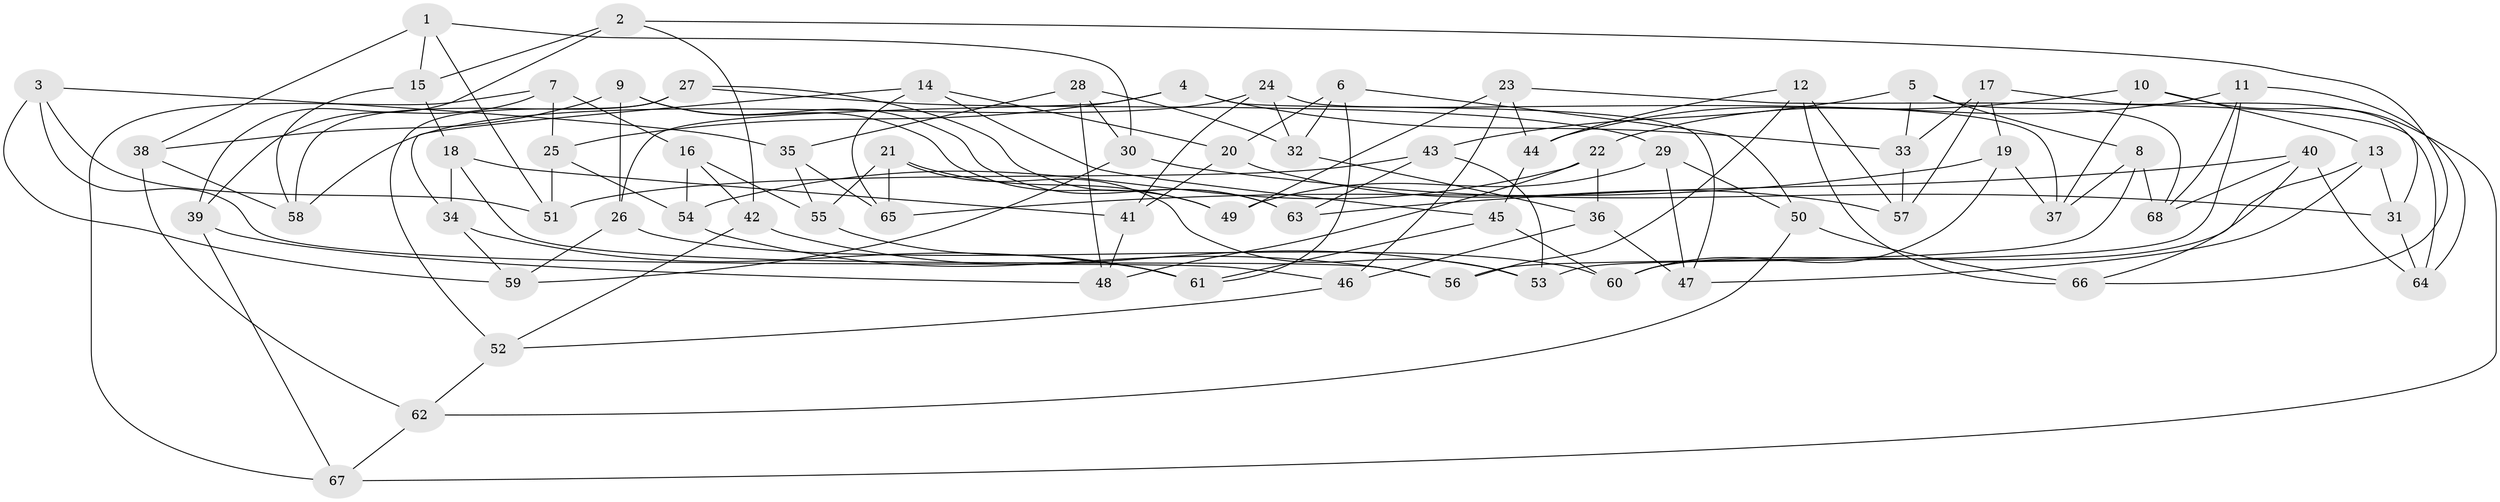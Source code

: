 // Generated by graph-tools (version 1.1) at 2025/58/03/09/25 04:58:39]
// undirected, 68 vertices, 136 edges
graph export_dot {
graph [start="1"]
  node [color=gray90,style=filled];
  1;
  2;
  3;
  4;
  5;
  6;
  7;
  8;
  9;
  10;
  11;
  12;
  13;
  14;
  15;
  16;
  17;
  18;
  19;
  20;
  21;
  22;
  23;
  24;
  25;
  26;
  27;
  28;
  29;
  30;
  31;
  32;
  33;
  34;
  35;
  36;
  37;
  38;
  39;
  40;
  41;
  42;
  43;
  44;
  45;
  46;
  47;
  48;
  49;
  50;
  51;
  52;
  53;
  54;
  55;
  56;
  57;
  58;
  59;
  60;
  61;
  62;
  63;
  64;
  65;
  66;
  67;
  68;
  1 -- 51;
  1 -- 30;
  1 -- 38;
  1 -- 15;
  2 -- 66;
  2 -- 39;
  2 -- 42;
  2 -- 15;
  3 -- 51;
  3 -- 46;
  3 -- 59;
  3 -- 35;
  4 -- 25;
  4 -- 47;
  4 -- 26;
  4 -- 33;
  5 -- 43;
  5 -- 33;
  5 -- 8;
  5 -- 68;
  6 -- 20;
  6 -- 32;
  6 -- 61;
  6 -- 50;
  7 -- 67;
  7 -- 16;
  7 -- 25;
  7 -- 39;
  8 -- 68;
  8 -- 37;
  8 -- 56;
  9 -- 38;
  9 -- 49;
  9 -- 63;
  9 -- 26;
  10 -- 67;
  10 -- 37;
  10 -- 13;
  10 -- 44;
  11 -- 68;
  11 -- 64;
  11 -- 22;
  11 -- 53;
  12 -- 44;
  12 -- 57;
  12 -- 56;
  12 -- 66;
  13 -- 31;
  13 -- 47;
  13 -- 60;
  14 -- 65;
  14 -- 20;
  14 -- 34;
  14 -- 45;
  15 -- 18;
  15 -- 58;
  16 -- 42;
  16 -- 55;
  16 -- 54;
  17 -- 19;
  17 -- 33;
  17 -- 31;
  17 -- 57;
  18 -- 56;
  18 -- 41;
  18 -- 34;
  19 -- 60;
  19 -- 65;
  19 -- 37;
  20 -- 41;
  20 -- 57;
  21 -- 53;
  21 -- 55;
  21 -- 49;
  21 -- 65;
  22 -- 54;
  22 -- 36;
  22 -- 48;
  23 -- 44;
  23 -- 46;
  23 -- 64;
  23 -- 49;
  24 -- 32;
  24 -- 41;
  24 -- 37;
  24 -- 58;
  25 -- 54;
  25 -- 51;
  26 -- 59;
  26 -- 60;
  27 -- 63;
  27 -- 52;
  27 -- 29;
  27 -- 58;
  28 -- 30;
  28 -- 48;
  28 -- 35;
  28 -- 32;
  29 -- 50;
  29 -- 49;
  29 -- 47;
  30 -- 31;
  30 -- 59;
  31 -- 64;
  32 -- 36;
  33 -- 57;
  34 -- 61;
  34 -- 59;
  35 -- 55;
  35 -- 65;
  36 -- 46;
  36 -- 47;
  38 -- 62;
  38 -- 58;
  39 -- 67;
  39 -- 48;
  40 -- 64;
  40 -- 63;
  40 -- 66;
  40 -- 68;
  41 -- 48;
  42 -- 52;
  42 -- 53;
  43 -- 53;
  43 -- 51;
  43 -- 63;
  44 -- 45;
  45 -- 60;
  45 -- 61;
  46 -- 52;
  50 -- 66;
  50 -- 62;
  52 -- 62;
  54 -- 56;
  55 -- 61;
  62 -- 67;
}
